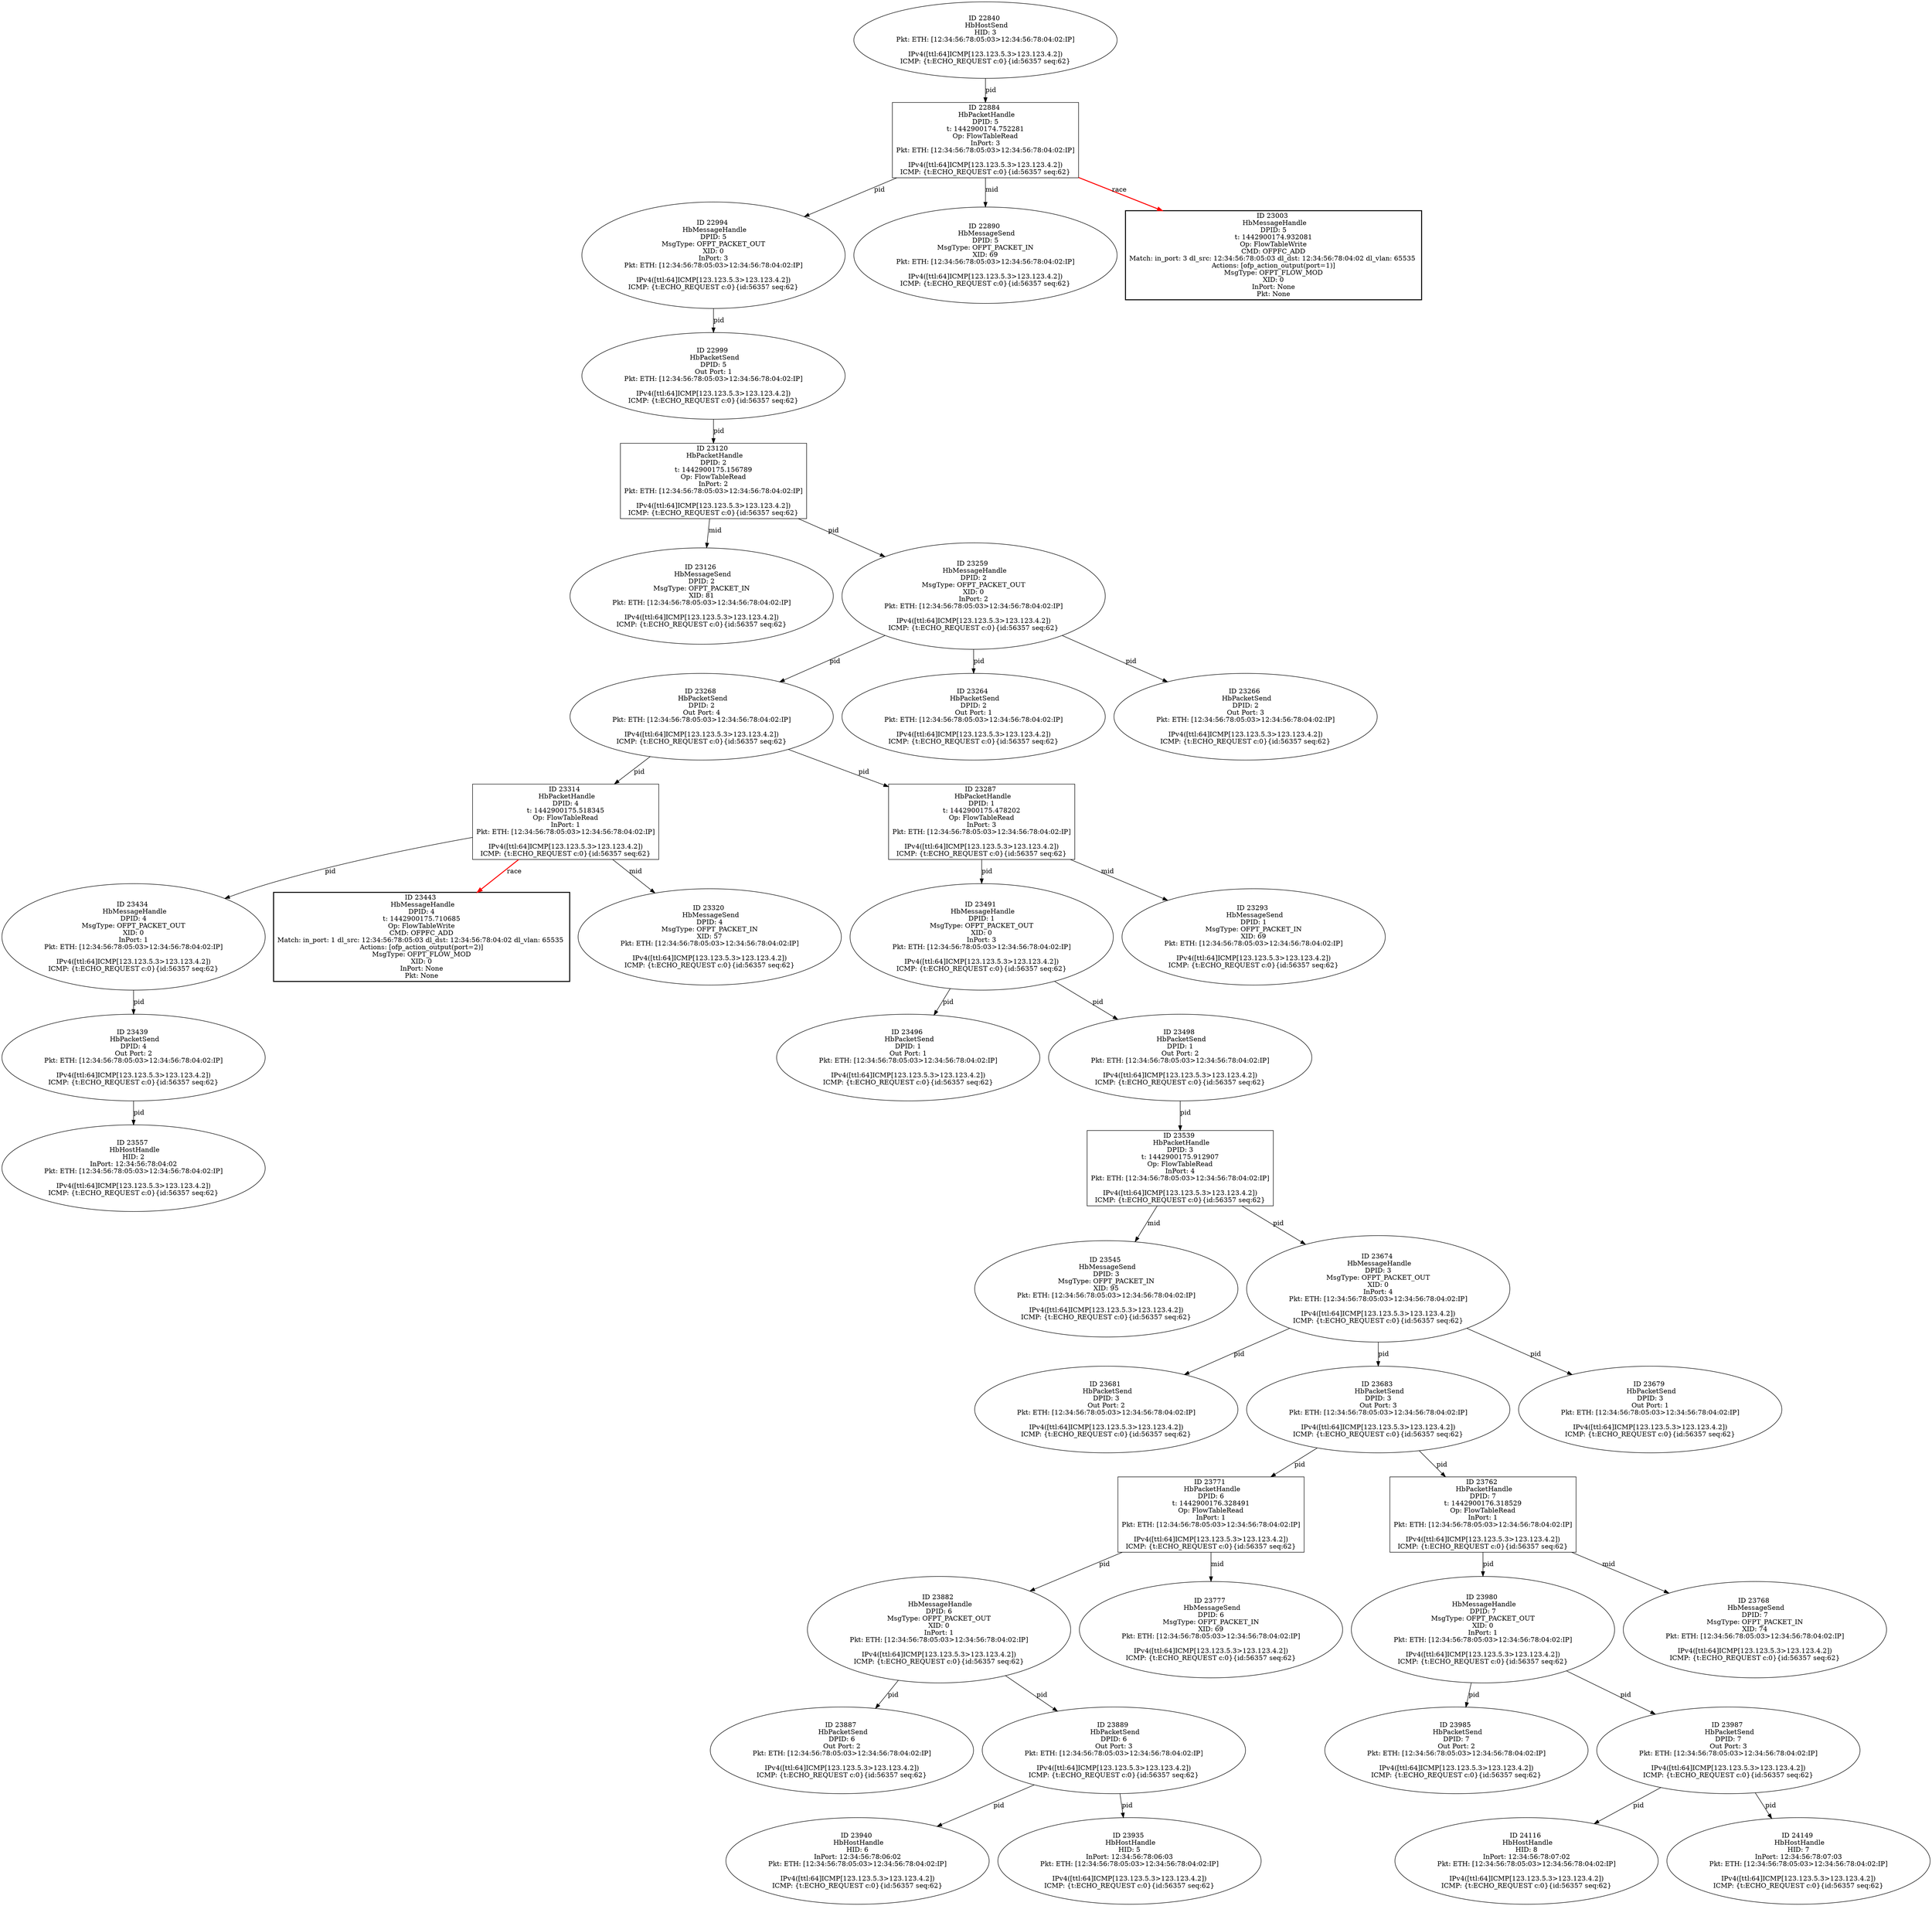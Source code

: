 strict digraph G {
23681 [shape=oval, event=<hb_events.HbPacketSend object at 0x10cee5890>, label="ID 23681 
 HbPacketSend
DPID: 3
Out Port: 2
Pkt: ETH: [12:34:56:78:05:03>12:34:56:78:04:02:IP]

IPv4([ttl:64]ICMP[123.123.5.3>123.123.4.2])
ICMP: {t:ECHO_REQUEST c:0}{id:56357 seq:62}"];
23683 [shape=oval, event=<hb_events.HbPacketSend object at 0x10cee59d0>, label="ID 23683 
 HbPacketSend
DPID: 3
Out Port: 3
Pkt: ETH: [12:34:56:78:05:03>12:34:56:78:04:02:IP]

IPv4([ttl:64]ICMP[123.123.5.3>123.123.4.2])
ICMP: {t:ECHO_REQUEST c:0}{id:56357 seq:62}"];
23940 [shape=oval, event=<hb_events.HbHostHandle object at 0x10cfdca10>, label="ID 23940 
 HbHostHandle
HID: 6
InPort: 12:34:56:78:06:02
Pkt: ETH: [12:34:56:78:05:03>12:34:56:78:04:02:IP]

IPv4([ttl:64]ICMP[123.123.5.3>123.123.4.2])
ICMP: {t:ECHO_REQUEST c:0}{id:56357 seq:62}"];
23557 [shape=oval, event=<hb_events.HbHostHandle object at 0x10ce8b7d0>, label="ID 23557 
 HbHostHandle
HID: 2
InPort: 12:34:56:78:04:02
Pkt: ETH: [12:34:56:78:05:03>12:34:56:78:04:02:IP]

IPv4([ttl:64]ICMP[123.123.5.3>123.123.4.2])
ICMP: {t:ECHO_REQUEST c:0}{id:56357 seq:62}"];
23434 [shape=oval, event=<hb_events.HbMessageHandle object at 0x10ce0aa90>, label="ID 23434 
 HbMessageHandle
DPID: 4
MsgType: OFPT_PACKET_OUT
XID: 0
InPort: 1
Pkt: ETH: [12:34:56:78:05:03>12:34:56:78:04:02:IP]

IPv4([ttl:64]ICMP[123.123.5.3>123.123.4.2])
ICMP: {t:ECHO_REQUEST c:0}{id:56357 seq:62}"];
23439 [shape=oval, event=<hb_events.HbPacketSend object at 0x10ce0ad50>, label="ID 23439 
 HbPacketSend
DPID: 4
Out Port: 2
Pkt: ETH: [12:34:56:78:05:03>12:34:56:78:04:02:IP]

IPv4([ttl:64]ICMP[123.123.5.3>123.123.4.2])
ICMP: {t:ECHO_REQUEST c:0}{id:56357 seq:62}"];
23314 [shape=box, event=<hb_events.HbPacketHandle object at 0x10cdb56d0>, label="ID 23314 
 HbPacketHandle
DPID: 4
t: 1442900175.518345
Op: FlowTableRead
InPort: 1
Pkt: ETH: [12:34:56:78:05:03>12:34:56:78:04:02:IP]

IPv4([ttl:64]ICMP[123.123.5.3>123.123.4.2])
ICMP: {t:ECHO_REQUEST c:0}{id:56357 seq:62}"];
23443 [shape=box, style=bold, event=<hb_events.HbMessageHandle object at 0x10ce10190>, label="ID 23443 
 HbMessageHandle
DPID: 4
t: 1442900175.710685
Op: FlowTableWrite
CMD: OFPFC_ADD
Match: in_port: 1 dl_src: 12:34:56:78:05:03 dl_dst: 12:34:56:78:04:02 dl_vlan: 65535 
Actions: [ofp_action_output(port=2)]
MsgType: OFPT_FLOW_MOD
XID: 0
InPort: None
Pkt: None"];
23320 [shape=oval, event=<hb_events.HbMessageSend object at 0x10cdb5d90>, label="ID 23320 
 HbMessageSend
DPID: 4
MsgType: OFPT_PACKET_IN
XID: 57
Pkt: ETH: [12:34:56:78:05:03>12:34:56:78:04:02:IP]

IPv4([ttl:64]ICMP[123.123.5.3>123.123.4.2])
ICMP: {t:ECHO_REQUEST c:0}{id:56357 seq:62}"];
23771 [shape=box, event=<hb_events.HbPacketHandle object at 0x10cf3f490>, label="ID 23771 
 HbPacketHandle
DPID: 6
t: 1442900176.328491
Op: FlowTableRead
InPort: 1
Pkt: ETH: [12:34:56:78:05:03>12:34:56:78:04:02:IP]

IPv4([ttl:64]ICMP[123.123.5.3>123.123.4.2])
ICMP: {t:ECHO_REQUEST c:0}{id:56357 seq:62}"];
23980 [shape=oval, event=<hb_events.HbMessageHandle object at 0x10d0082d0>, label="ID 23980 
 HbMessageHandle
DPID: 7
MsgType: OFPT_PACKET_OUT
XID: 0
InPort: 1
Pkt: ETH: [12:34:56:78:05:03>12:34:56:78:04:02:IP]

IPv4([ttl:64]ICMP[123.123.5.3>123.123.4.2])
ICMP: {t:ECHO_REQUEST c:0}{id:56357 seq:62}"];
23985 [shape=oval, event=<hb_events.HbPacketSend object at 0x10d008a10>, label="ID 23985 
 HbPacketSend
DPID: 7
Out Port: 2
Pkt: ETH: [12:34:56:78:05:03>12:34:56:78:04:02:IP]

IPv4([ttl:64]ICMP[123.123.5.3>123.123.4.2])
ICMP: {t:ECHO_REQUEST c:0}{id:56357 seq:62}"];
23987 [shape=oval, event=<hb_events.HbPacketSend object at 0x10d008b50>, label="ID 23987 
 HbPacketSend
DPID: 7
Out Port: 3
Pkt: ETH: [12:34:56:78:05:03>12:34:56:78:04:02:IP]

IPv4([ttl:64]ICMP[123.123.5.3>123.123.4.2])
ICMP: {t:ECHO_REQUEST c:0}{id:56357 seq:62}"];
24116 [shape=oval, event=<hb_events.HbHostHandle object at 0x10d0b2c50>, label="ID 24116 
 HbHostHandle
HID: 8
InPort: 12:34:56:78:07:02
Pkt: ETH: [12:34:56:78:05:03>12:34:56:78:04:02:IP]

IPv4([ttl:64]ICMP[123.123.5.3>123.123.4.2])
ICMP: {t:ECHO_REQUEST c:0}{id:56357 seq:62}"];
22840 [shape=oval, event=<hb_events.HbHostSend object at 0x10cc45ad0>, label="ID 22840 
 HbHostSend
HID: 3
Pkt: ETH: [12:34:56:78:05:03>12:34:56:78:04:02:IP]

IPv4([ttl:64]ICMP[123.123.5.3>123.123.4.2])
ICMP: {t:ECHO_REQUEST c:0}{id:56357 seq:62}"];
23882 [shape=oval, event=<hb_events.HbMessageHandle object at 0x10cfa7450>, label="ID 23882 
 HbMessageHandle
DPID: 6
MsgType: OFPT_PACKET_OUT
XID: 0
InPort: 1
Pkt: ETH: [12:34:56:78:05:03>12:34:56:78:04:02:IP]

IPv4([ttl:64]ICMP[123.123.5.3>123.123.4.2])
ICMP: {t:ECHO_REQUEST c:0}{id:56357 seq:62}"];
23491 [shape=oval, event=<hb_events.HbMessageHandle object at 0x10ce43090>, label="ID 23491 
 HbMessageHandle
DPID: 1
MsgType: OFPT_PACKET_OUT
XID: 0
InPort: 3
Pkt: ETH: [12:34:56:78:05:03>12:34:56:78:04:02:IP]

IPv4([ttl:64]ICMP[123.123.5.3>123.123.4.2])
ICMP: {t:ECHO_REQUEST c:0}{id:56357 seq:62}"];
23496 [shape=oval, event=<hb_events.HbPacketSend object at 0x10ce5f7d0>, label="ID 23496 
 HbPacketSend
DPID: 1
Out Port: 1
Pkt: ETH: [12:34:56:78:05:03>12:34:56:78:04:02:IP]

IPv4([ttl:64]ICMP[123.123.5.3>123.123.4.2])
ICMP: {t:ECHO_REQUEST c:0}{id:56357 seq:62}"];
23498 [shape=oval, event=<hb_events.HbPacketSend object at 0x10ce5fa10>, label="ID 23498 
 HbPacketSend
DPID: 1
Out Port: 2
Pkt: ETH: [12:34:56:78:05:03>12:34:56:78:04:02:IP]

IPv4([ttl:64]ICMP[123.123.5.3>123.123.4.2])
ICMP: {t:ECHO_REQUEST c:0}{id:56357 seq:62}"];
23887 [shape=oval, event=<hb_events.HbPacketSend object at 0x10cfb52d0>, label="ID 23887 
 HbPacketSend
DPID: 6
Out Port: 2
Pkt: ETH: [12:34:56:78:05:03>12:34:56:78:04:02:IP]

IPv4([ttl:64]ICMP[123.123.5.3>123.123.4.2])
ICMP: {t:ECHO_REQUEST c:0}{id:56357 seq:62}"];
23120 [shape=box, event=<hb_events.HbPacketHandle object at 0x10cd2e3d0>, label="ID 23120 
 HbPacketHandle
DPID: 2
t: 1442900175.156789
Op: FlowTableRead
InPort: 2
Pkt: ETH: [12:34:56:78:05:03>12:34:56:78:04:02:IP]

IPv4([ttl:64]ICMP[123.123.5.3>123.123.4.2])
ICMP: {t:ECHO_REQUEST c:0}{id:56357 seq:62}"];
23889 [shape=oval, event=<hb_events.HbPacketSend object at 0x10cfb5510>, label="ID 23889 
 HbPacketSend
DPID: 6
Out Port: 3
Pkt: ETH: [12:34:56:78:05:03>12:34:56:78:04:02:IP]

IPv4([ttl:64]ICMP[123.123.5.3>123.123.4.2])
ICMP: {t:ECHO_REQUEST c:0}{id:56357 seq:62}"];
22994 [shape=oval, event=<hb_events.HbMessageHandle object at 0x10ccb92d0>, label="ID 22994 
 HbMessageHandle
DPID: 5
MsgType: OFPT_PACKET_OUT
XID: 0
InPort: 3
Pkt: ETH: [12:34:56:78:05:03>12:34:56:78:04:02:IP]

IPv4([ttl:64]ICMP[123.123.5.3>123.123.4.2])
ICMP: {t:ECHO_REQUEST c:0}{id:56357 seq:62}"];
24149 [shape=oval, event=<hb_events.HbHostHandle object at 0x10d0bef90>, label="ID 24149 
 HbHostHandle
HID: 7
InPort: 12:34:56:78:07:03
Pkt: ETH: [12:34:56:78:05:03>12:34:56:78:04:02:IP]

IPv4([ttl:64]ICMP[123.123.5.3>123.123.4.2])
ICMP: {t:ECHO_REQUEST c:0}{id:56357 seq:62}"];
23126 [shape=oval, event=<hb_events.HbMessageSend object at 0x10cd2eb90>, label="ID 23126 
 HbMessageSend
DPID: 2
MsgType: OFPT_PACKET_IN
XID: 81
Pkt: ETH: [12:34:56:78:05:03>12:34:56:78:04:02:IP]

IPv4([ttl:64]ICMP[123.123.5.3>123.123.4.2])
ICMP: {t:ECHO_REQUEST c:0}{id:56357 seq:62}"];
22999 [shape=oval, event=<hb_events.HbPacketSend object at 0x10ccb9850>, label="ID 22999 
 HbPacketSend
DPID: 5
Out Port: 1
Pkt: ETH: [12:34:56:78:05:03>12:34:56:78:04:02:IP]

IPv4([ttl:64]ICMP[123.123.5.3>123.123.4.2])
ICMP: {t:ECHO_REQUEST c:0}{id:56357 seq:62}"];
23768 [shape=oval, event=<hb_events.HbMessageSend object at 0x10cf3f150>, label="ID 23768 
 HbMessageSend
DPID: 7
MsgType: OFPT_PACKET_IN
XID: 74
Pkt: ETH: [12:34:56:78:05:03>12:34:56:78:04:02:IP]

IPv4([ttl:64]ICMP[123.123.5.3>123.123.4.2])
ICMP: {t:ECHO_REQUEST c:0}{id:56357 seq:62}"];
23268 [shape=oval, event=<hb_events.HbPacketSend object at 0x10cd75d50>, label="ID 23268 
 HbPacketSend
DPID: 2
Out Port: 4
Pkt: ETH: [12:34:56:78:05:03>12:34:56:78:04:02:IP]

IPv4([ttl:64]ICMP[123.123.5.3>123.123.4.2])
ICMP: {t:ECHO_REQUEST c:0}{id:56357 seq:62}"];
23259 [shape=oval, event=<hb_events.HbMessageHandle object at 0x10cd82410>, label="ID 23259 
 HbMessageHandle
DPID: 2
MsgType: OFPT_PACKET_OUT
XID: 0
InPort: 2
Pkt: ETH: [12:34:56:78:05:03>12:34:56:78:04:02:IP]

IPv4([ttl:64]ICMP[123.123.5.3>123.123.4.2])
ICMP: {t:ECHO_REQUEST c:0}{id:56357 seq:62}"];
23264 [shape=oval, event=<hb_events.HbPacketSend object at 0x10cd88d50>, label="ID 23264 
 HbPacketSend
DPID: 2
Out Port: 1
Pkt: ETH: [12:34:56:78:05:03>12:34:56:78:04:02:IP]

IPv4([ttl:64]ICMP[123.123.5.3>123.123.4.2])
ICMP: {t:ECHO_REQUEST c:0}{id:56357 seq:62}"];
23777 [shape=oval, event=<hb_events.HbMessageSend object at 0x10cf53390>, label="ID 23777 
 HbMessageSend
DPID: 6
MsgType: OFPT_PACKET_IN
XID: 69
Pkt: ETH: [12:34:56:78:05:03>12:34:56:78:04:02:IP]

IPv4([ttl:64]ICMP[123.123.5.3>123.123.4.2])
ICMP: {t:ECHO_REQUEST c:0}{id:56357 seq:62}"];
23266 [shape=oval, event=<hb_events.HbPacketSend object at 0x10cd75bd0>, label="ID 23266 
 HbPacketSend
DPID: 2
Out Port: 3
Pkt: ETH: [12:34:56:78:05:03>12:34:56:78:04:02:IP]

IPv4([ttl:64]ICMP[123.123.5.3>123.123.4.2])
ICMP: {t:ECHO_REQUEST c:0}{id:56357 seq:62}"];
22884 [shape=box, event=<hb_events.HbPacketHandle object at 0x10cc66990>, label="ID 22884 
 HbPacketHandle
DPID: 5
t: 1442900174.752281
Op: FlowTableRead
InPort: 3
Pkt: ETH: [12:34:56:78:05:03>12:34:56:78:04:02:IP]

IPv4([ttl:64]ICMP[123.123.5.3>123.123.4.2])
ICMP: {t:ECHO_REQUEST c:0}{id:56357 seq:62}"];
22890 [shape=oval, event=<hb_events.HbMessageSend object at 0x10cc72350>, label="ID 22890 
 HbMessageSend
DPID: 5
MsgType: OFPT_PACKET_IN
XID: 69
Pkt: ETH: [12:34:56:78:05:03>12:34:56:78:04:02:IP]

IPv4([ttl:64]ICMP[123.123.5.3>123.123.4.2])
ICMP: {t:ECHO_REQUEST c:0}{id:56357 seq:62}"];
23762 [shape=box, event=<hb_events.HbPacketHandle object at 0x10cf34310>, label="ID 23762 
 HbPacketHandle
DPID: 7
t: 1442900176.318529
Op: FlowTableRead
InPort: 1
Pkt: ETH: [12:34:56:78:05:03>12:34:56:78:04:02:IP]

IPv4([ttl:64]ICMP[123.123.5.3>123.123.4.2])
ICMP: {t:ECHO_REQUEST c:0}{id:56357 seq:62}"];
23539 [shape=box, event=<hb_events.HbPacketHandle object at 0x10ce71750>, label="ID 23539 
 HbPacketHandle
DPID: 3
t: 1442900175.912907
Op: FlowTableRead
InPort: 4
Pkt: ETH: [12:34:56:78:05:03>12:34:56:78:04:02:IP]

IPv4([ttl:64]ICMP[123.123.5.3>123.123.4.2])
ICMP: {t:ECHO_REQUEST c:0}{id:56357 seq:62}"];
23287 [shape=box, event=<hb_events.HbPacketHandle object at 0x10cd959d0>, label="ID 23287 
 HbPacketHandle
DPID: 1
t: 1442900175.478202
Op: FlowTableRead
InPort: 3
Pkt: ETH: [12:34:56:78:05:03>12:34:56:78:04:02:IP]

IPv4([ttl:64]ICMP[123.123.5.3>123.123.4.2])
ICMP: {t:ECHO_REQUEST c:0}{id:56357 seq:62}"];
23545 [shape=oval, event=<hb_events.HbMessageSend object at 0x10ce6a990>, label="ID 23545 
 HbMessageSend
DPID: 3
MsgType: OFPT_PACKET_IN
XID: 95
Pkt: ETH: [12:34:56:78:05:03>12:34:56:78:04:02:IP]

IPv4([ttl:64]ICMP[123.123.5.3>123.123.4.2])
ICMP: {t:ECHO_REQUEST c:0}{id:56357 seq:62}"];
23674 [shape=oval, event=<hb_events.HbMessageHandle object at 0x10cee50d0>, label="ID 23674 
 HbMessageHandle
DPID: 3
MsgType: OFPT_PACKET_OUT
XID: 0
InPort: 4
Pkt: ETH: [12:34:56:78:05:03>12:34:56:78:04:02:IP]

IPv4([ttl:64]ICMP[123.123.5.3>123.123.4.2])
ICMP: {t:ECHO_REQUEST c:0}{id:56357 seq:62}"];
23679 [shape=oval, event=<hb_events.HbPacketSend object at 0x10cee5410>, label="ID 23679 
 HbPacketSend
DPID: 3
Out Port: 1
Pkt: ETH: [12:34:56:78:05:03>12:34:56:78:04:02:IP]

IPv4([ttl:64]ICMP[123.123.5.3>123.123.4.2])
ICMP: {t:ECHO_REQUEST c:0}{id:56357 seq:62}"];
23293 [shape=oval, event=<hb_events.HbMessageSend object at 0x10cda2690>, label="ID 23293 
 HbMessageSend
DPID: 1
MsgType: OFPT_PACKET_IN
XID: 69
Pkt: ETH: [12:34:56:78:05:03>12:34:56:78:04:02:IP]

IPv4([ttl:64]ICMP[123.123.5.3>123.123.4.2])
ICMP: {t:ECHO_REQUEST c:0}{id:56357 seq:62}"];
23003 [shape=box, style=bold, event=<hb_events.HbMessageHandle object at 0x10ccc1b10>, label="ID 23003 
 HbMessageHandle
DPID: 5
t: 1442900174.932081
Op: FlowTableWrite
CMD: OFPFC_ADD
Match: in_port: 3 dl_src: 12:34:56:78:05:03 dl_dst: 12:34:56:78:04:02 dl_vlan: 65535 
Actions: [ofp_action_output(port=1)]
MsgType: OFPT_FLOW_MOD
XID: 0
InPort: None
Pkt: None"];
23935 [shape=oval, event=<hb_events.HbHostHandle object at 0x10cfdc8d0>, label="ID 23935 
 HbHostHandle
HID: 5
InPort: 12:34:56:78:06:03
Pkt: ETH: [12:34:56:78:05:03>12:34:56:78:04:02:IP]

IPv4([ttl:64]ICMP[123.123.5.3>123.123.4.2])
ICMP: {t:ECHO_REQUEST c:0}{id:56357 seq:62}"];
23683 -> 23762  [rel=pid, label=pid];
23683 -> 23771  [rel=pid, label=pid];
23434 -> 23439  [rel=pid, label=pid];
23439 -> 23557  [rel=pid, label=pid];
23314 -> 23320  [rel=mid, label=mid];
23314 -> 23434  [rel=pid, label=pid];
23314 -> 23443  [harmful=True, color=red, style=bold, rel=race, label=race];
23259 -> 23264  [rel=pid, label=pid];
23259 -> 23266  [rel=pid, label=pid];
23259 -> 23268  [rel=pid, label=pid];
23980 -> 23985  [rel=pid, label=pid];
23980 -> 23987  [rel=pid, label=pid];
23987 -> 24116  [rel=pid, label=pid];
23987 -> 24149  [rel=pid, label=pid];
22840 -> 22884  [rel=pid, label=pid];
23882 -> 23889  [rel=pid, label=pid];
23882 -> 23887  [rel=pid, label=pid];
23491 -> 23496  [rel=pid, label=pid];
23491 -> 23498  [rel=pid, label=pid];
23498 -> 23539  [rel=pid, label=pid];
23120 -> 23259  [rel=pid, label=pid];
23120 -> 23126  [rel=mid, label=mid];
23889 -> 23940  [rel=pid, label=pid];
23889 -> 23935  [rel=pid, label=pid];
22994 -> 22999  [rel=pid, label=pid];
22999 -> 23120  [rel=pid, label=pid];
22884 -> 22890  [rel=mid, label=mid];
22884 -> 23003  [harmful=True, color=red, style=bold, rel=race, label=race];
22884 -> 22994  [rel=pid, label=pid];
23771 -> 23777  [rel=mid, label=mid];
23771 -> 23882  [rel=pid, label=pid];
23268 -> 23314  [rel=pid, label=pid];
23268 -> 23287  [rel=pid, label=pid];
23762 -> 23768  [rel=mid, label=mid];
23762 -> 23980  [rel=pid, label=pid];
23539 -> 23545  [rel=mid, label=mid];
23539 -> 23674  [rel=pid, label=pid];
23287 -> 23491  [rel=pid, label=pid];
23287 -> 23293  [rel=mid, label=mid];
23674 -> 23681  [rel=pid, label=pid];
23674 -> 23683  [rel=pid, label=pid];
23674 -> 23679  [rel=pid, label=pid];
}
